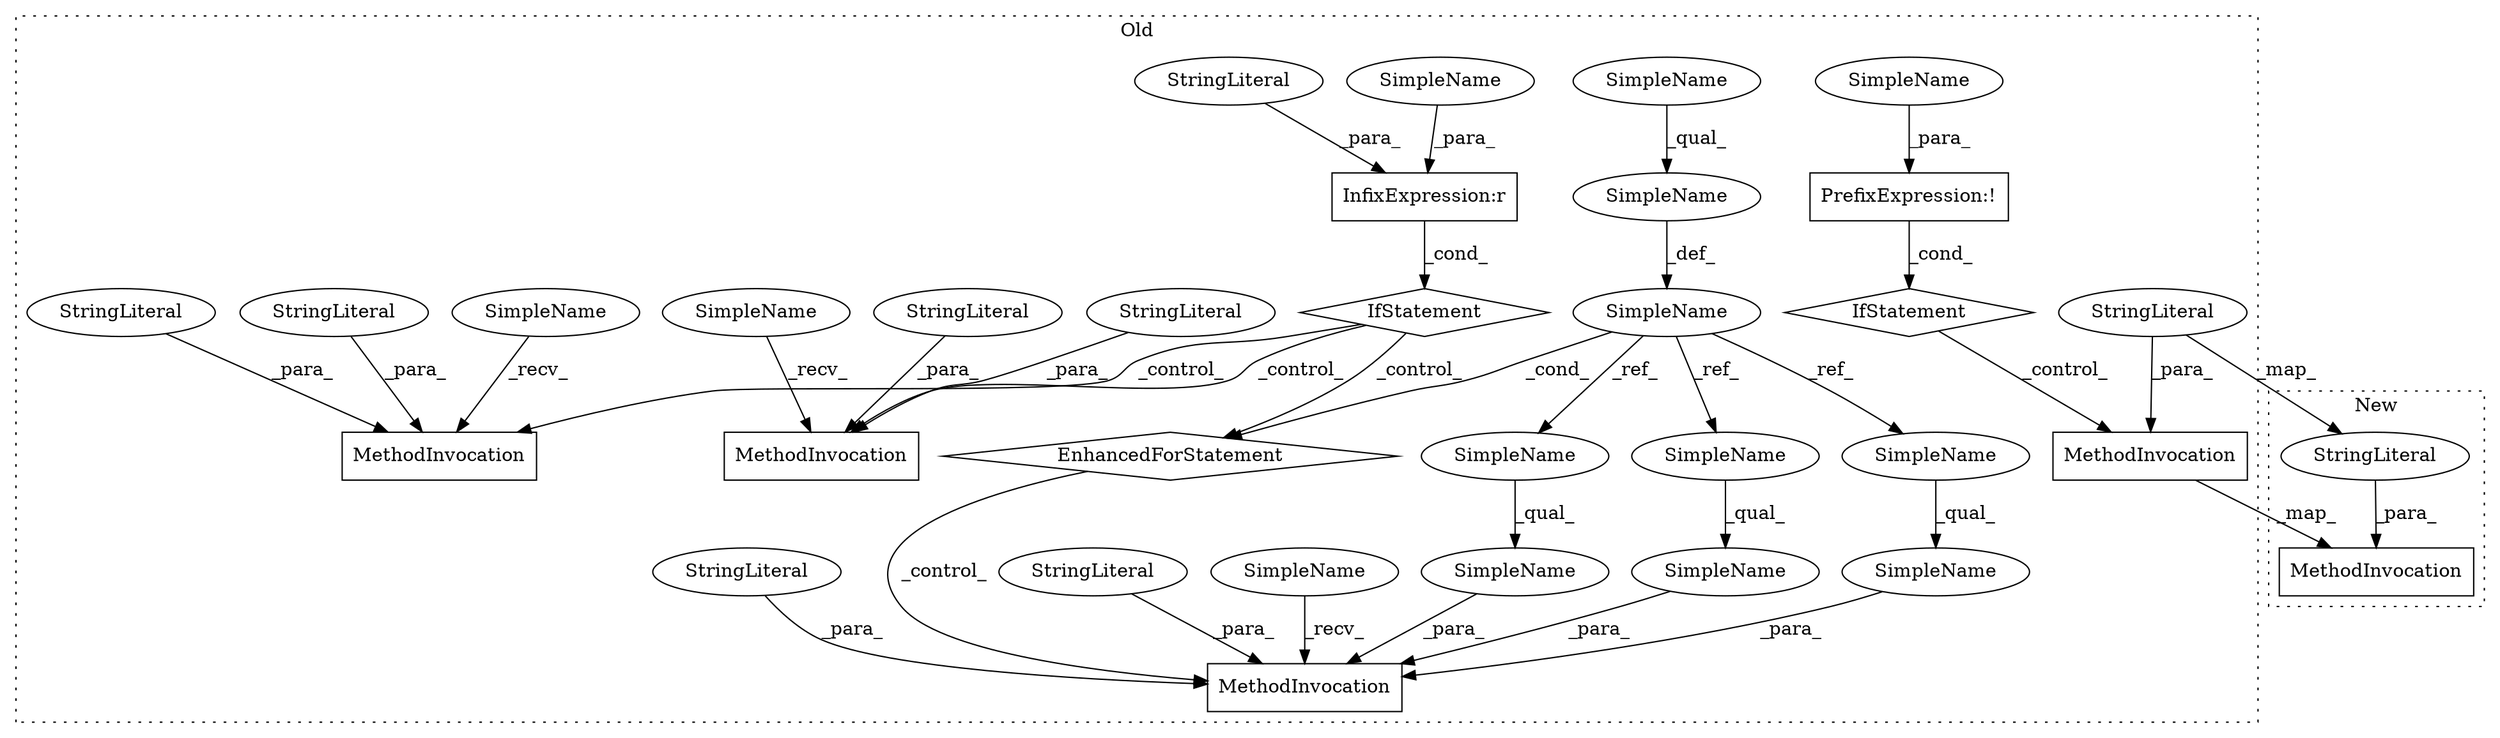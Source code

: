 digraph G {
subgraph cluster0 {
1 [label="IfStatement" a="25" s="12966,13003" l="4,14" shape="diamond"];
2 [label="IfStatement" a="25" s="13091,13110" l="4,10" shape="diamond"];
3 [label="MethodInvocation" a="32" s="13775,13835" l="6,1" shape="box"];
5 [label="MethodInvocation" a="32" s="13263,13477" l="6,1" shape="box"];
6 [label="MethodInvocation" a="32" s="13950,14010" l="6,1" shape="box"];
7 [label="MethodInvocation" a="32" s="13021,13079" l="6,1" shape="box"];
8 [label="SimpleName" a="42" s="13222" l="15" shape="ellipse"];
9 [label="SimpleName" a="42" s="-1" l="0" shape="ellipse"];
10 [label="SimpleName" a="42" s="13222" l="7" shape="ellipse"];
11 [label="SimpleName" a="42" s="13771" l="3" shape="ellipse"];
12 [label="SimpleName" a="42" s="13399" l="11" shape="ellipse"];
13 [label="SimpleName" a="42" s="13432" l="6" shape="ellipse"];
14 [label="SimpleName" a="42" s="13432" l="30" shape="ellipse"];
15 [label="SimpleName" a="42" s="13464" l="13" shape="ellipse"];
16 [label="SimpleName" a="42" s="13464" l="6" shape="ellipse"];
17 [label="SimpleName" a="42" s="13095" l="7" shape="ellipse"];
18 [label="SimpleName" a="42" s="13399" l="6" shape="ellipse"];
19 [label="SimpleName" a="42" s="13259" l="3" shape="ellipse"];
20 [label="SimpleName" a="42" s="13946" l="3" shape="ellipse"];
21 [label="SimpleName" a="42" s="13212" l="6" shape="ellipse"];
22 [label="StringLiteral" a="45" s="13050" l="17" shape="ellipse"];
23 [label="StringLiteral" a="45" s="13979" l="31" shape="ellipse"];
24 [label="StringLiteral" a="45" s="13269" l="21" shape="ellipse"];
26 [label="StringLiteral" a="45" s="13804" l="31" shape="ellipse"];
27 [label="StringLiteral" a="45" s="13106" l="4" shape="ellipse"];
28 [label="EnhancedForStatement" a="70" s="13196,13237" l="-13197,22" shape="diamond"];
29 [label="PrefixExpression:!" a="38" s="12970" l="-12971" shape="box"];
30 [label="StringLiteral" a="45" s="13956" l="21" shape="ellipse"];
31 [label="StringLiteral" a="45" s="13292" l="83" shape="ellipse"];
32 [label="StringLiteral" a="45" s="13781" l="21" shape="ellipse"];
33 [label="InfixExpression:r" a="27" s="13102" l="4" shape="box"];
label = "Old";
style="dotted";
}
subgraph cluster1 {
4 [label="MethodInvocation" a="32" s="14337,14429" l="6,1" shape="box"];
25 [label="StringLiteral" a="45" s="14366" l="51" shape="ellipse"];
label = "New";
style="dotted";
}
1 -> 7 [label="_control_"];
2 -> 3 [label="_control_"];
2 -> 6 [label="_control_"];
2 -> 28 [label="_control_"];
7 -> 4 [label="_map_"];
8 -> 21 [label="_def_"];
9 -> 29 [label="_para_"];
10 -> 8 [label="_qual_"];
11 -> 3 [label="_recv_"];
12 -> 5 [label="_para_"];
13 -> 14 [label="_qual_"];
14 -> 5 [label="_para_"];
15 -> 5 [label="_para_"];
16 -> 15 [label="_qual_"];
17 -> 33 [label="_para_"];
18 -> 12 [label="_qual_"];
19 -> 5 [label="_recv_"];
20 -> 6 [label="_recv_"];
21 -> 28 [label="_cond_"];
21 -> 13 [label="_ref_"];
21 -> 16 [label="_ref_"];
21 -> 18 [label="_ref_"];
22 -> 7 [label="_para_"];
22 -> 25 [label="_map_"];
23 -> 6 [label="_para_"];
24 -> 5 [label="_para_"];
25 -> 4 [label="_para_"];
26 -> 3 [label="_para_"];
27 -> 33 [label="_para_"];
28 -> 5 [label="_control_"];
29 -> 1 [label="_cond_"];
30 -> 6 [label="_para_"];
31 -> 5 [label="_para_"];
32 -> 3 [label="_para_"];
33 -> 2 [label="_cond_"];
}